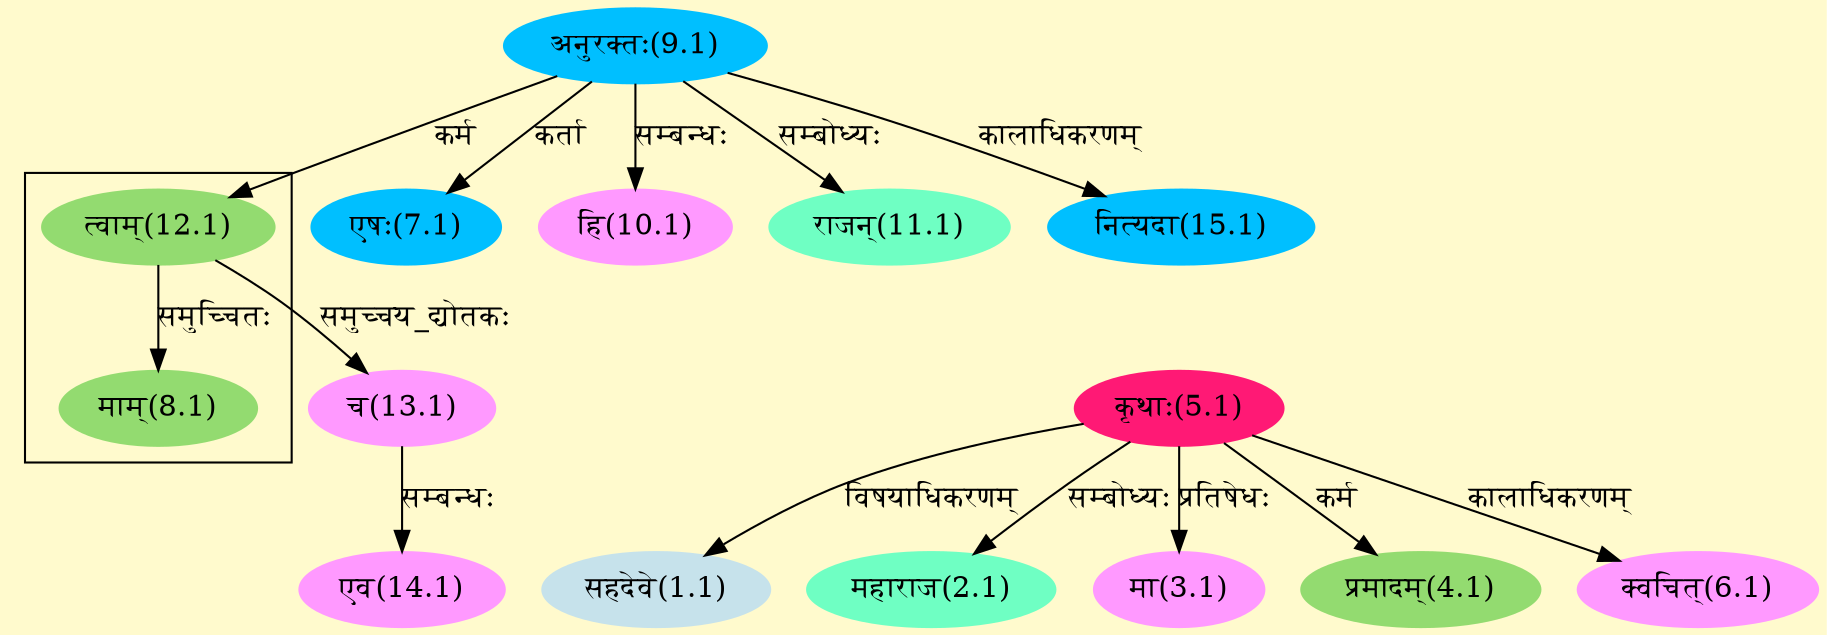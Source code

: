 digraph G{
rankdir=BT;
 compound=true;
 bgcolor="lemonchiffon1";

subgraph cluster_1{
Node8_1 [style=filled, color="#93DB70" label = "माम्(8.1)"]
Node12_1 [style=filled, color="#93DB70" label = "त्वाम्(12.1)"]

}
Node1_1 [style=filled, color="#C6E2EB" label = "सहदेवे(1.1)"]
Node5_1 [style=filled, color="#FF1975" label = "कृथाः(5.1)"]
Node2_1 [style=filled, color="#6FFFC3" label = "महाराज(2.1)"]
Node3_1 [style=filled, color="#FF99FF" label = "मा(3.1)"]
Node4_1 [style=filled, color="#93DB70" label = "प्रमादम्(4.1)"]
Node6_1 [style=filled, color="#FF99FF" label = "क्वचित्(6.1)"]
Node7_1 [style=filled, color="#00BFFF" label = "एषः(7.1)"]
Node9_1 [style=filled, color="#00BFFF" label = "अनुरक्तः(9.1)"]
Node10_1 [style=filled, color="#FF99FF" label = "हि(10.1)"]
Node11_1 [style=filled, color="#6FFFC3" label = "राजन्(11.1)"]
Node12_1 [style=filled, color="#93DB70" label = "त्वाम्(12.1)"]
Node13_1 [style=filled, color="#FF99FF" label = "च(13.1)"]
Node14_1 [style=filled, color="#FF99FF" label = "एव(14.1)"]
Node15_1 [style=filled, color="#00BFFF" label = "नित्यदा(15.1)"]
/* Start of Relations section */

Node1_1 -> Node5_1 [  label="विषयाधिकरणम्"  dir="back" ]
Node2_1 -> Node5_1 [  label="सम्बोध्यः"  dir="back" ]
Node3_1 -> Node5_1 [  label="प्रतिषेधः"  dir="back" ]
Node4_1 -> Node5_1 [  label="कर्म"  dir="back" ]
Node6_1 -> Node5_1 [  label="कालाधिकरणम्"  dir="back" ]
Node7_1 -> Node9_1 [  label="कर्ता"  dir="back" ]
Node8_1 -> Node12_1 [  label="समुच्चितः"  dir="back" ]
Node10_1 -> Node9_1 [  label="सम्बन्धः"  dir="back" ]
Node11_1 -> Node9_1 [  label="सम्बोध्यः"  dir="back" ]
Node12_1 -> Node9_1 [  label="कर्म"  dir="back" ]
Node13_1 -> Node12_1 [  label="समुच्चय_द्योतकः"  dir="back" ]
Node14_1 -> Node13_1 [  label="सम्बन्धः"  dir="back" ]
Node15_1 -> Node9_1 [  label="कालाधिकरणम्"  dir="back" ]
}
